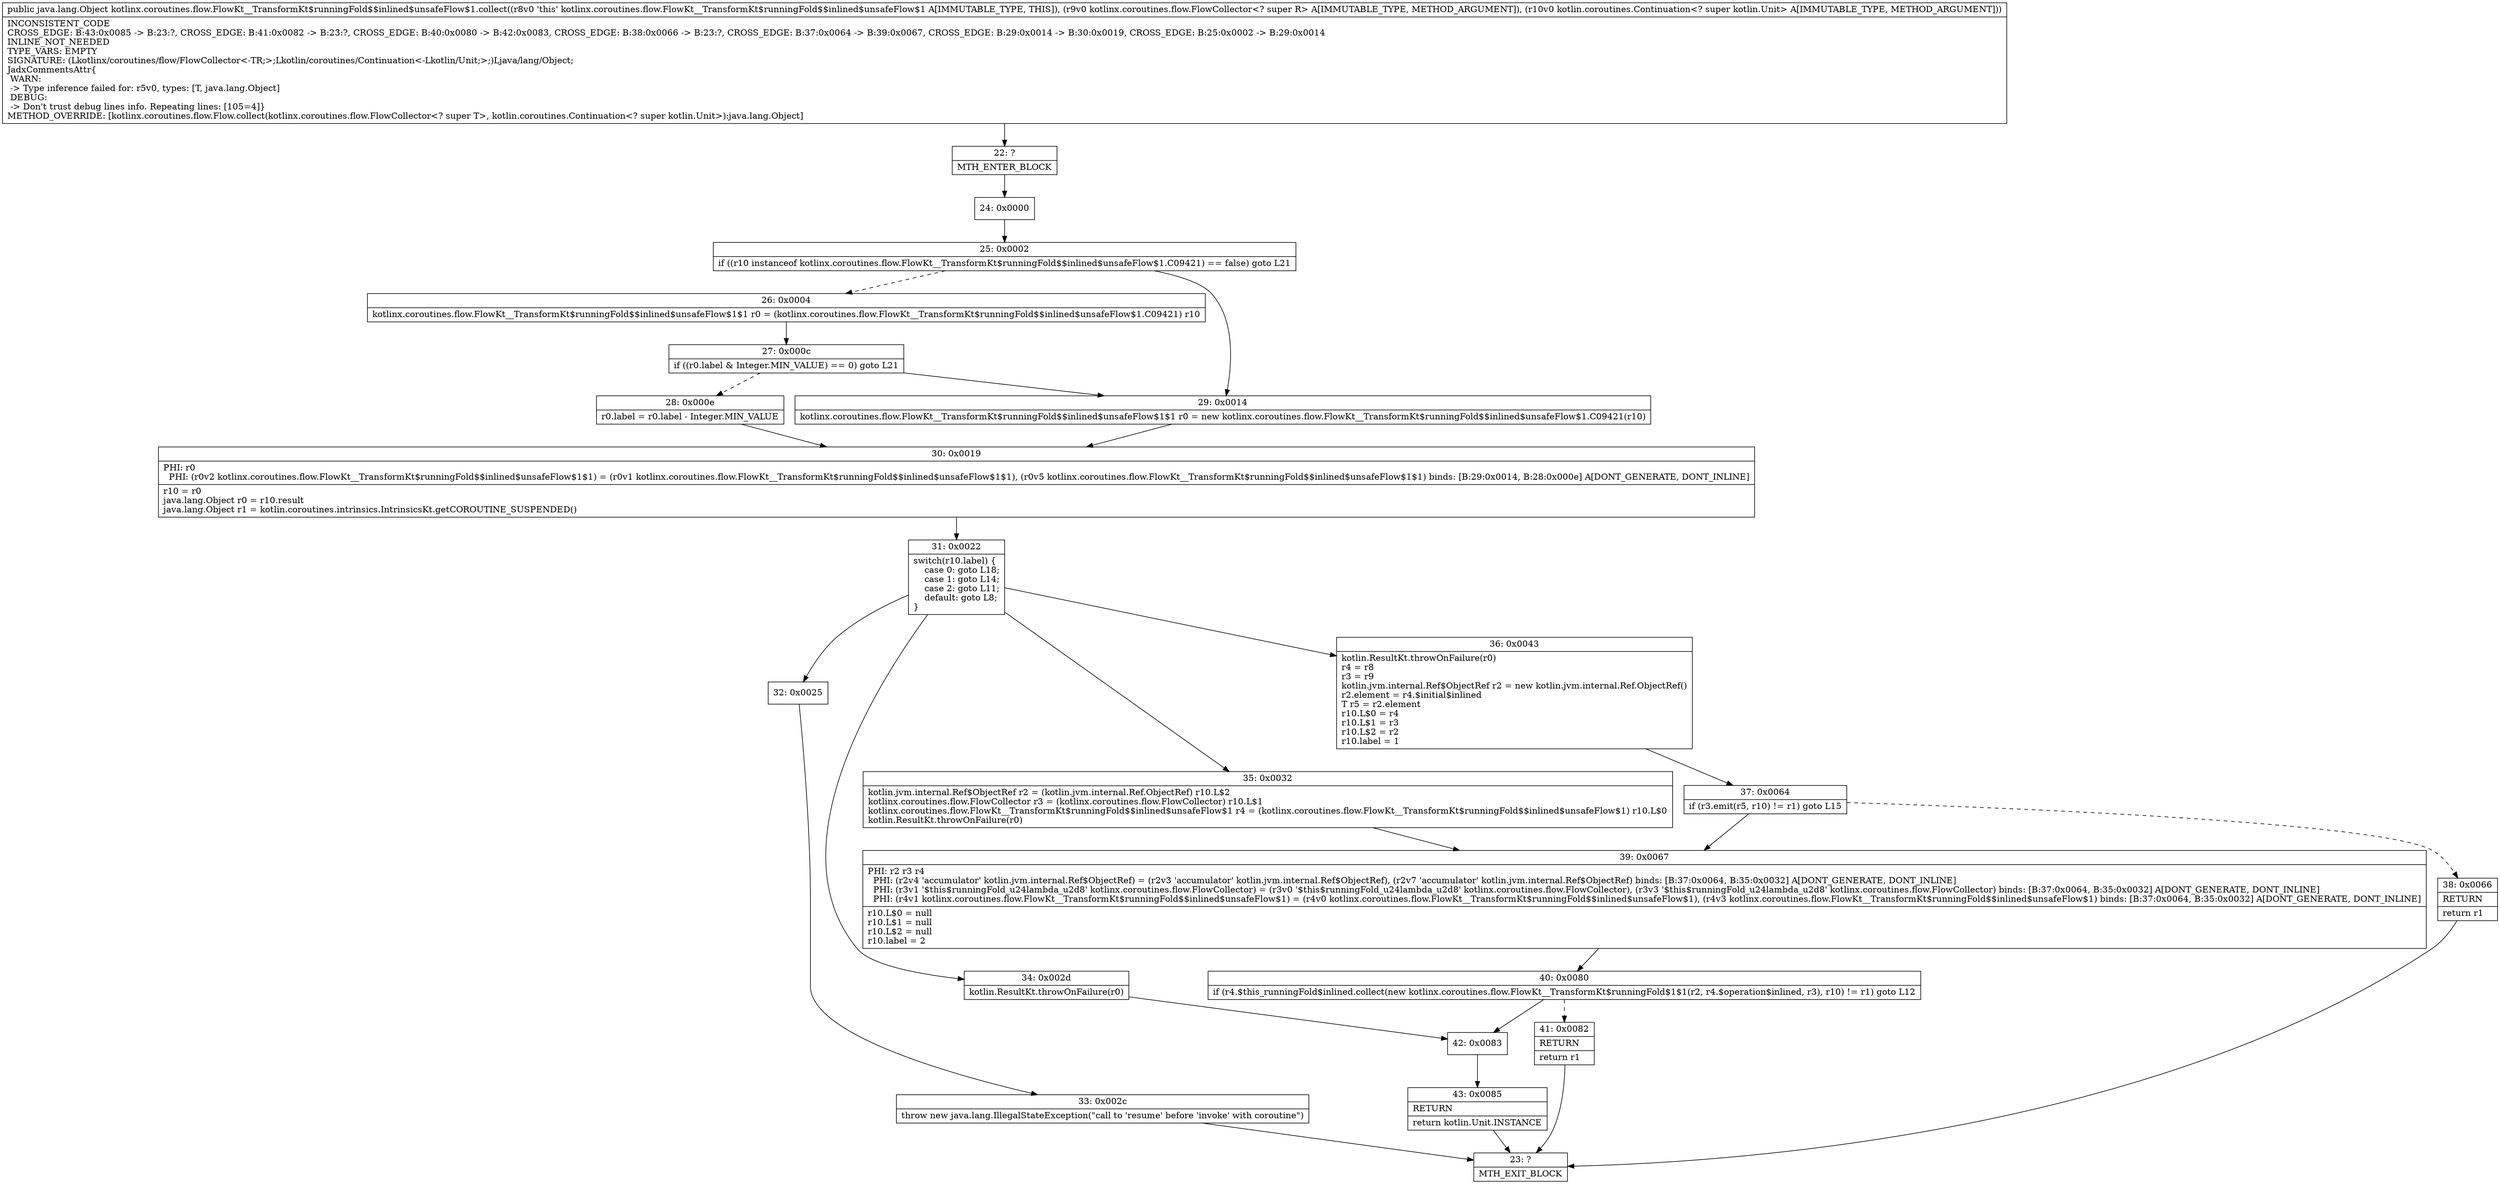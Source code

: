 digraph "CFG forkotlinx.coroutines.flow.FlowKt__TransformKt$runningFold$$inlined$unsafeFlow$1.collect(Lkotlinx\/coroutines\/flow\/FlowCollector;Lkotlin\/coroutines\/Continuation;)Ljava\/lang\/Object;" {
Node_22 [shape=record,label="{22\:\ ?|MTH_ENTER_BLOCK\l}"];
Node_24 [shape=record,label="{24\:\ 0x0000}"];
Node_25 [shape=record,label="{25\:\ 0x0002|if ((r10 instanceof kotlinx.coroutines.flow.FlowKt__TransformKt$runningFold$$inlined$unsafeFlow$1.C09421) == false) goto L21\l}"];
Node_26 [shape=record,label="{26\:\ 0x0004|kotlinx.coroutines.flow.FlowKt__TransformKt$runningFold$$inlined$unsafeFlow$1$1 r0 = (kotlinx.coroutines.flow.FlowKt__TransformKt$runningFold$$inlined$unsafeFlow$1.C09421) r10\l}"];
Node_27 [shape=record,label="{27\:\ 0x000c|if ((r0.label & Integer.MIN_VALUE) == 0) goto L21\l}"];
Node_28 [shape=record,label="{28\:\ 0x000e|r0.label = r0.label \- Integer.MIN_VALUE\l}"];
Node_30 [shape=record,label="{30\:\ 0x0019|PHI: r0 \l  PHI: (r0v2 kotlinx.coroutines.flow.FlowKt__TransformKt$runningFold$$inlined$unsafeFlow$1$1) = (r0v1 kotlinx.coroutines.flow.FlowKt__TransformKt$runningFold$$inlined$unsafeFlow$1$1), (r0v5 kotlinx.coroutines.flow.FlowKt__TransformKt$runningFold$$inlined$unsafeFlow$1$1) binds: [B:29:0x0014, B:28:0x000e] A[DONT_GENERATE, DONT_INLINE]\l|r10 = r0\ljava.lang.Object r0 = r10.result\ljava.lang.Object r1 = kotlin.coroutines.intrinsics.IntrinsicsKt.getCOROUTINE_SUSPENDED()\l}"];
Node_31 [shape=record,label="{31\:\ 0x0022|switch(r10.label) \{\l    case 0: goto L18;\l    case 1: goto L14;\l    case 2: goto L11;\l    default: goto L8;\l\}\l}"];
Node_32 [shape=record,label="{32\:\ 0x0025}"];
Node_33 [shape=record,label="{33\:\ 0x002c|throw new java.lang.IllegalStateException(\"call to 'resume' before 'invoke' with coroutine\")\l}"];
Node_23 [shape=record,label="{23\:\ ?|MTH_EXIT_BLOCK\l}"];
Node_34 [shape=record,label="{34\:\ 0x002d|kotlin.ResultKt.throwOnFailure(r0)\l}"];
Node_42 [shape=record,label="{42\:\ 0x0083}"];
Node_43 [shape=record,label="{43\:\ 0x0085|RETURN\l|return kotlin.Unit.INSTANCE\l}"];
Node_35 [shape=record,label="{35\:\ 0x0032|kotlin.jvm.internal.Ref$ObjectRef r2 = (kotlin.jvm.internal.Ref.ObjectRef) r10.L$2\lkotlinx.coroutines.flow.FlowCollector r3 = (kotlinx.coroutines.flow.FlowCollector) r10.L$1\lkotlinx.coroutines.flow.FlowKt__TransformKt$runningFold$$inlined$unsafeFlow$1 r4 = (kotlinx.coroutines.flow.FlowKt__TransformKt$runningFold$$inlined$unsafeFlow$1) r10.L$0\lkotlin.ResultKt.throwOnFailure(r0)\l}"];
Node_39 [shape=record,label="{39\:\ 0x0067|PHI: r2 r3 r4 \l  PHI: (r2v4 'accumulator' kotlin.jvm.internal.Ref$ObjectRef) = (r2v3 'accumulator' kotlin.jvm.internal.Ref$ObjectRef), (r2v7 'accumulator' kotlin.jvm.internal.Ref$ObjectRef) binds: [B:37:0x0064, B:35:0x0032] A[DONT_GENERATE, DONT_INLINE]\l  PHI: (r3v1 '$this$runningFold_u24lambda_u2d8' kotlinx.coroutines.flow.FlowCollector) = (r3v0 '$this$runningFold_u24lambda_u2d8' kotlinx.coroutines.flow.FlowCollector), (r3v3 '$this$runningFold_u24lambda_u2d8' kotlinx.coroutines.flow.FlowCollector) binds: [B:37:0x0064, B:35:0x0032] A[DONT_GENERATE, DONT_INLINE]\l  PHI: (r4v1 kotlinx.coroutines.flow.FlowKt__TransformKt$runningFold$$inlined$unsafeFlow$1) = (r4v0 kotlinx.coroutines.flow.FlowKt__TransformKt$runningFold$$inlined$unsafeFlow$1), (r4v3 kotlinx.coroutines.flow.FlowKt__TransformKt$runningFold$$inlined$unsafeFlow$1) binds: [B:37:0x0064, B:35:0x0032] A[DONT_GENERATE, DONT_INLINE]\l|r10.L$0 = null\lr10.L$1 = null\lr10.L$2 = null\lr10.label = 2\l}"];
Node_40 [shape=record,label="{40\:\ 0x0080|if (r4.$this_runningFold$inlined.collect(new kotlinx.coroutines.flow.FlowKt__TransformKt$runningFold$1$1(r2, r4.$operation$inlined, r3), r10) != r1) goto L12\l}"];
Node_41 [shape=record,label="{41\:\ 0x0082|RETURN\l|return r1\l}"];
Node_36 [shape=record,label="{36\:\ 0x0043|kotlin.ResultKt.throwOnFailure(r0)\lr4 = r8\lr3 = r9\lkotlin.jvm.internal.Ref$ObjectRef r2 = new kotlin.jvm.internal.Ref.ObjectRef()\lr2.element = r4.$initial$inlined\lT r5 = r2.element\lr10.L$0 = r4\lr10.L$1 = r3\lr10.L$2 = r2\lr10.label = 1\l}"];
Node_37 [shape=record,label="{37\:\ 0x0064|if (r3.emit(r5, r10) != r1) goto L15\l}"];
Node_38 [shape=record,label="{38\:\ 0x0066|RETURN\l|return r1\l}"];
Node_29 [shape=record,label="{29\:\ 0x0014|kotlinx.coroutines.flow.FlowKt__TransformKt$runningFold$$inlined$unsafeFlow$1$1 r0 = new kotlinx.coroutines.flow.FlowKt__TransformKt$runningFold$$inlined$unsafeFlow$1.C09421(r10)\l}"];
MethodNode[shape=record,label="{public java.lang.Object kotlinx.coroutines.flow.FlowKt__TransformKt$runningFold$$inlined$unsafeFlow$1.collect((r8v0 'this' kotlinx.coroutines.flow.FlowKt__TransformKt$runningFold$$inlined$unsafeFlow$1 A[IMMUTABLE_TYPE, THIS]), (r9v0 kotlinx.coroutines.flow.FlowCollector\<? super R\> A[IMMUTABLE_TYPE, METHOD_ARGUMENT]), (r10v0 kotlin.coroutines.Continuation\<? super kotlin.Unit\> A[IMMUTABLE_TYPE, METHOD_ARGUMENT]))  | INCONSISTENT_CODE\lCROSS_EDGE: B:43:0x0085 \-\> B:23:?, CROSS_EDGE: B:41:0x0082 \-\> B:23:?, CROSS_EDGE: B:40:0x0080 \-\> B:42:0x0083, CROSS_EDGE: B:38:0x0066 \-\> B:23:?, CROSS_EDGE: B:37:0x0064 \-\> B:39:0x0067, CROSS_EDGE: B:29:0x0014 \-\> B:30:0x0019, CROSS_EDGE: B:25:0x0002 \-\> B:29:0x0014\lINLINE_NOT_NEEDED\lTYPE_VARS: EMPTY\lSIGNATURE: (Lkotlinx\/coroutines\/flow\/FlowCollector\<\-TR;\>;Lkotlin\/coroutines\/Continuation\<\-Lkotlin\/Unit;\>;)Ljava\/lang\/Object;\lJadxCommentsAttr\{\l WARN: \l \-\> Type inference failed for: r5v0, types: [T, java.lang.Object]\l DEBUG: \l \-\> Don't trust debug lines info. Repeating lines: [105=4]\}\lMETHOD_OVERRIDE: [kotlinx.coroutines.flow.Flow.collect(kotlinx.coroutines.flow.FlowCollector\<? super T\>, kotlin.coroutines.Continuation\<? super kotlin.Unit\>):java.lang.Object]\l}"];
MethodNode -> Node_22;Node_22 -> Node_24;
Node_24 -> Node_25;
Node_25 -> Node_26[style=dashed];
Node_25 -> Node_29;
Node_26 -> Node_27;
Node_27 -> Node_28[style=dashed];
Node_27 -> Node_29;
Node_28 -> Node_30;
Node_30 -> Node_31;
Node_31 -> Node_32;
Node_31 -> Node_34;
Node_31 -> Node_35;
Node_31 -> Node_36;
Node_32 -> Node_33;
Node_33 -> Node_23;
Node_34 -> Node_42;
Node_42 -> Node_43;
Node_43 -> Node_23;
Node_35 -> Node_39;
Node_39 -> Node_40;
Node_40 -> Node_41[style=dashed];
Node_40 -> Node_42;
Node_41 -> Node_23;
Node_36 -> Node_37;
Node_37 -> Node_38[style=dashed];
Node_37 -> Node_39;
Node_38 -> Node_23;
Node_29 -> Node_30;
}

